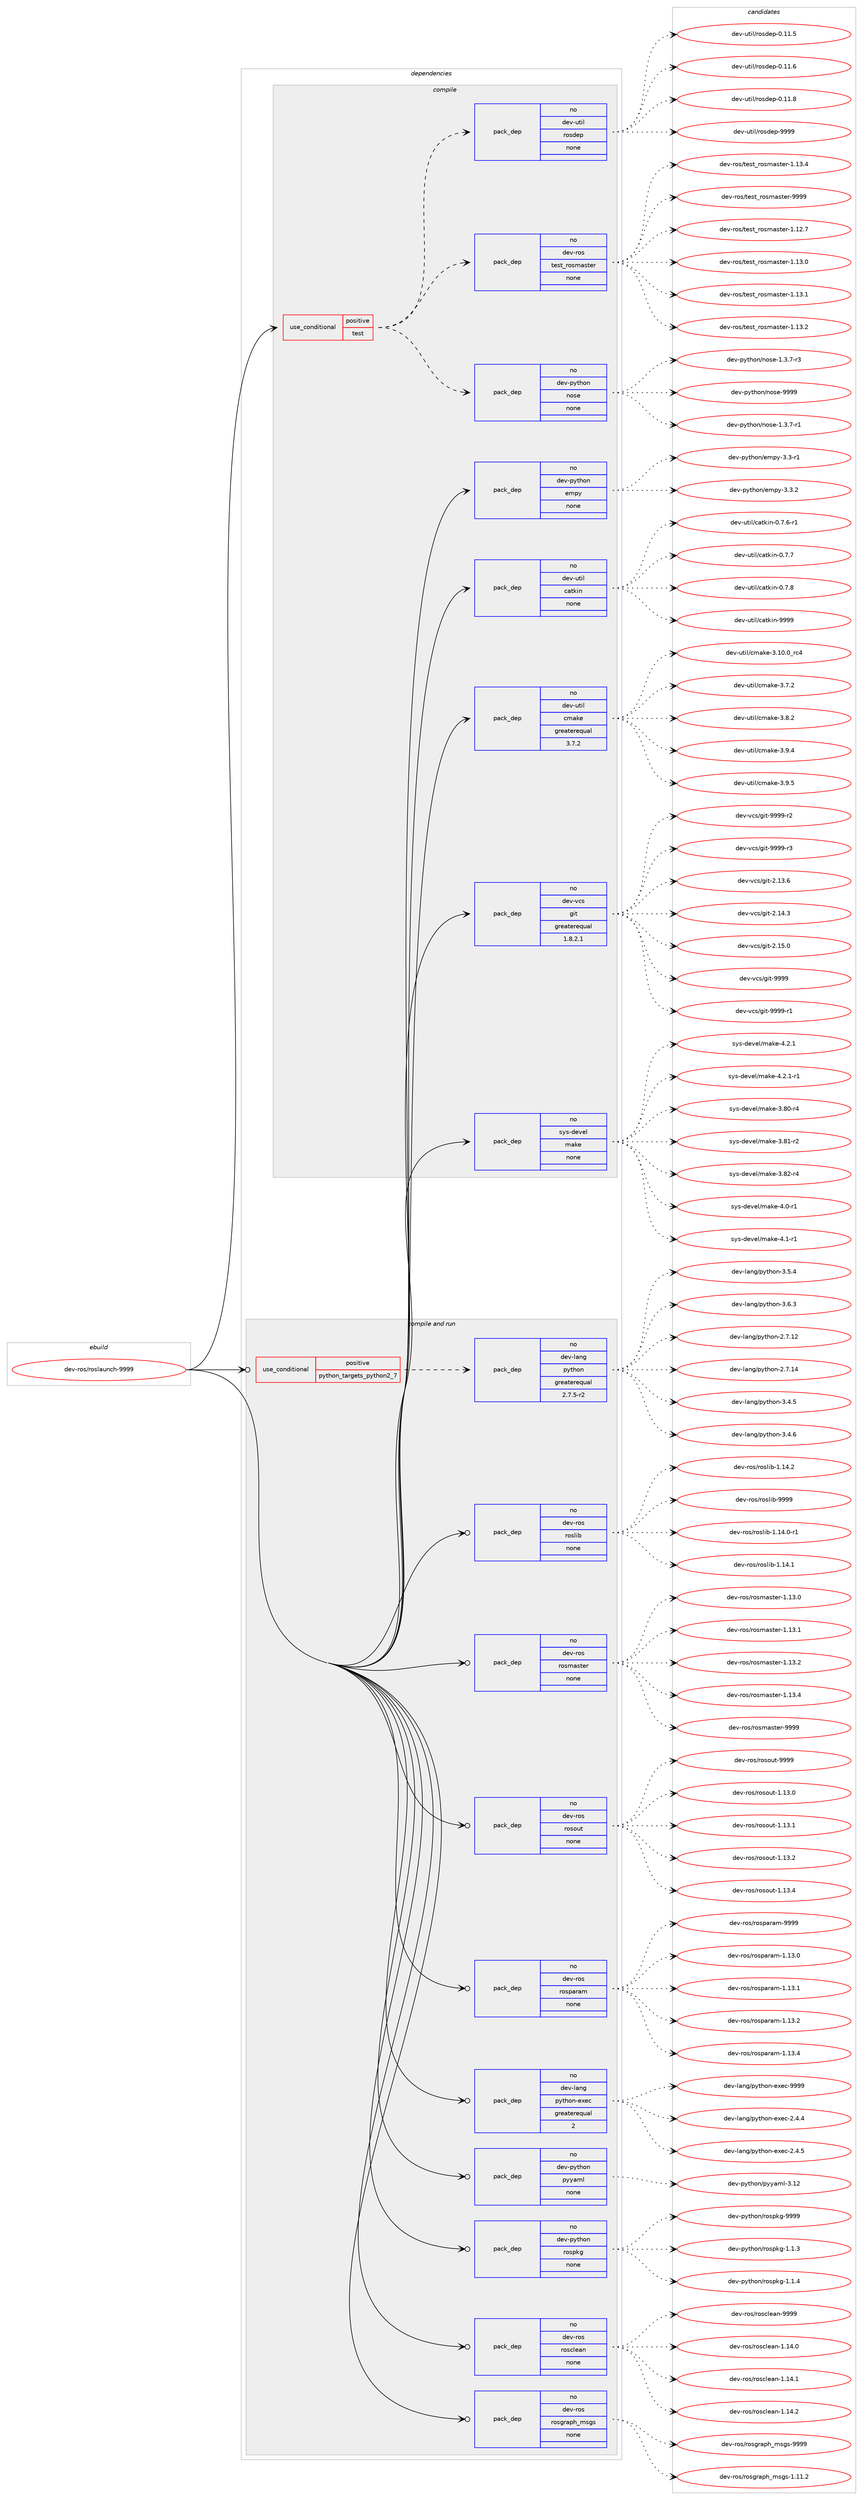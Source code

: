 digraph prolog {

# *************
# Graph options
# *************

newrank=true;
concentrate=true;
compound=true;
graph [rankdir=LR,fontname=Helvetica,fontsize=10,ranksep=1.5];#, ranksep=2.5, nodesep=0.2];
edge  [arrowhead=vee];
node  [fontname=Helvetica,fontsize=10];

# **********
# The ebuild
# **********

subgraph cluster_leftcol {
color=gray;
rank=same;
label=<<i>ebuild</i>>;
id [label="dev-ros/roslaunch-9999", color=red, width=4, href="../dev-ros/roslaunch-9999.svg"];
}

# ****************
# The dependencies
# ****************

subgraph cluster_midcol {
color=gray;
label=<<i>dependencies</i>>;
subgraph cluster_compile {
fillcolor="#eeeeee";
style=filled;
label=<<i>compile</i>>;
subgraph cond46668 {
dependency210045 [label=<<TABLE BORDER="0" CELLBORDER="1" CELLSPACING="0" CELLPADDING="4"><TR><TD ROWSPAN="3" CELLPADDING="10">use_conditional</TD></TR><TR><TD>positive</TD></TR><TR><TD>test</TD></TR></TABLE>>, shape=none, color=red];
subgraph pack159390 {
dependency210046 [label=<<TABLE BORDER="0" CELLBORDER="1" CELLSPACING="0" CELLPADDING="4" WIDTH="220"><TR><TD ROWSPAN="6" CELLPADDING="30">pack_dep</TD></TR><TR><TD WIDTH="110">no</TD></TR><TR><TD>dev-util</TD></TR><TR><TD>rosdep</TD></TR><TR><TD>none</TD></TR><TR><TD></TD></TR></TABLE>>, shape=none, color=blue];
}
dependency210045:e -> dependency210046:w [weight=20,style="dashed",arrowhead="vee"];
subgraph pack159391 {
dependency210047 [label=<<TABLE BORDER="0" CELLBORDER="1" CELLSPACING="0" CELLPADDING="4" WIDTH="220"><TR><TD ROWSPAN="6" CELLPADDING="30">pack_dep</TD></TR><TR><TD WIDTH="110">no</TD></TR><TR><TD>dev-python</TD></TR><TR><TD>nose</TD></TR><TR><TD>none</TD></TR><TR><TD></TD></TR></TABLE>>, shape=none, color=blue];
}
dependency210045:e -> dependency210047:w [weight=20,style="dashed",arrowhead="vee"];
subgraph pack159392 {
dependency210048 [label=<<TABLE BORDER="0" CELLBORDER="1" CELLSPACING="0" CELLPADDING="4" WIDTH="220"><TR><TD ROWSPAN="6" CELLPADDING="30">pack_dep</TD></TR><TR><TD WIDTH="110">no</TD></TR><TR><TD>dev-ros</TD></TR><TR><TD>test_rosmaster</TD></TR><TR><TD>none</TD></TR><TR><TD></TD></TR></TABLE>>, shape=none, color=blue];
}
dependency210045:e -> dependency210048:w [weight=20,style="dashed",arrowhead="vee"];
}
id:e -> dependency210045:w [weight=20,style="solid",arrowhead="vee"];
subgraph pack159393 {
dependency210049 [label=<<TABLE BORDER="0" CELLBORDER="1" CELLSPACING="0" CELLPADDING="4" WIDTH="220"><TR><TD ROWSPAN="6" CELLPADDING="30">pack_dep</TD></TR><TR><TD WIDTH="110">no</TD></TR><TR><TD>dev-python</TD></TR><TR><TD>empy</TD></TR><TR><TD>none</TD></TR><TR><TD></TD></TR></TABLE>>, shape=none, color=blue];
}
id:e -> dependency210049:w [weight=20,style="solid",arrowhead="vee"];
subgraph pack159394 {
dependency210050 [label=<<TABLE BORDER="0" CELLBORDER="1" CELLSPACING="0" CELLPADDING="4" WIDTH="220"><TR><TD ROWSPAN="6" CELLPADDING="30">pack_dep</TD></TR><TR><TD WIDTH="110">no</TD></TR><TR><TD>dev-util</TD></TR><TR><TD>catkin</TD></TR><TR><TD>none</TD></TR><TR><TD></TD></TR></TABLE>>, shape=none, color=blue];
}
id:e -> dependency210050:w [weight=20,style="solid",arrowhead="vee"];
subgraph pack159395 {
dependency210051 [label=<<TABLE BORDER="0" CELLBORDER="1" CELLSPACING="0" CELLPADDING="4" WIDTH="220"><TR><TD ROWSPAN="6" CELLPADDING="30">pack_dep</TD></TR><TR><TD WIDTH="110">no</TD></TR><TR><TD>dev-util</TD></TR><TR><TD>cmake</TD></TR><TR><TD>greaterequal</TD></TR><TR><TD>3.7.2</TD></TR></TABLE>>, shape=none, color=blue];
}
id:e -> dependency210051:w [weight=20,style="solid",arrowhead="vee"];
subgraph pack159396 {
dependency210052 [label=<<TABLE BORDER="0" CELLBORDER="1" CELLSPACING="0" CELLPADDING="4" WIDTH="220"><TR><TD ROWSPAN="6" CELLPADDING="30">pack_dep</TD></TR><TR><TD WIDTH="110">no</TD></TR><TR><TD>dev-vcs</TD></TR><TR><TD>git</TD></TR><TR><TD>greaterequal</TD></TR><TR><TD>1.8.2.1</TD></TR></TABLE>>, shape=none, color=blue];
}
id:e -> dependency210052:w [weight=20,style="solid",arrowhead="vee"];
subgraph pack159397 {
dependency210053 [label=<<TABLE BORDER="0" CELLBORDER="1" CELLSPACING="0" CELLPADDING="4" WIDTH="220"><TR><TD ROWSPAN="6" CELLPADDING="30">pack_dep</TD></TR><TR><TD WIDTH="110">no</TD></TR><TR><TD>sys-devel</TD></TR><TR><TD>make</TD></TR><TR><TD>none</TD></TR><TR><TD></TD></TR></TABLE>>, shape=none, color=blue];
}
id:e -> dependency210053:w [weight=20,style="solid",arrowhead="vee"];
}
subgraph cluster_compileandrun {
fillcolor="#eeeeee";
style=filled;
label=<<i>compile and run</i>>;
subgraph cond46669 {
dependency210054 [label=<<TABLE BORDER="0" CELLBORDER="1" CELLSPACING="0" CELLPADDING="4"><TR><TD ROWSPAN="3" CELLPADDING="10">use_conditional</TD></TR><TR><TD>positive</TD></TR><TR><TD>python_targets_python2_7</TD></TR></TABLE>>, shape=none, color=red];
subgraph pack159398 {
dependency210055 [label=<<TABLE BORDER="0" CELLBORDER="1" CELLSPACING="0" CELLPADDING="4" WIDTH="220"><TR><TD ROWSPAN="6" CELLPADDING="30">pack_dep</TD></TR><TR><TD WIDTH="110">no</TD></TR><TR><TD>dev-lang</TD></TR><TR><TD>python</TD></TR><TR><TD>greaterequal</TD></TR><TR><TD>2.7.5-r2</TD></TR></TABLE>>, shape=none, color=blue];
}
dependency210054:e -> dependency210055:w [weight=20,style="dashed",arrowhead="vee"];
}
id:e -> dependency210054:w [weight=20,style="solid",arrowhead="odotvee"];
subgraph pack159399 {
dependency210056 [label=<<TABLE BORDER="0" CELLBORDER="1" CELLSPACING="0" CELLPADDING="4" WIDTH="220"><TR><TD ROWSPAN="6" CELLPADDING="30">pack_dep</TD></TR><TR><TD WIDTH="110">no</TD></TR><TR><TD>dev-lang</TD></TR><TR><TD>python-exec</TD></TR><TR><TD>greaterequal</TD></TR><TR><TD>2</TD></TR></TABLE>>, shape=none, color=blue];
}
id:e -> dependency210056:w [weight=20,style="solid",arrowhead="odotvee"];
subgraph pack159400 {
dependency210057 [label=<<TABLE BORDER="0" CELLBORDER="1" CELLSPACING="0" CELLPADDING="4" WIDTH="220"><TR><TD ROWSPAN="6" CELLPADDING="30">pack_dep</TD></TR><TR><TD WIDTH="110">no</TD></TR><TR><TD>dev-python</TD></TR><TR><TD>pyyaml</TD></TR><TR><TD>none</TD></TR><TR><TD></TD></TR></TABLE>>, shape=none, color=blue];
}
id:e -> dependency210057:w [weight=20,style="solid",arrowhead="odotvee"];
subgraph pack159401 {
dependency210058 [label=<<TABLE BORDER="0" CELLBORDER="1" CELLSPACING="0" CELLPADDING="4" WIDTH="220"><TR><TD ROWSPAN="6" CELLPADDING="30">pack_dep</TD></TR><TR><TD WIDTH="110">no</TD></TR><TR><TD>dev-python</TD></TR><TR><TD>rospkg</TD></TR><TR><TD>none</TD></TR><TR><TD></TD></TR></TABLE>>, shape=none, color=blue];
}
id:e -> dependency210058:w [weight=20,style="solid",arrowhead="odotvee"];
subgraph pack159402 {
dependency210059 [label=<<TABLE BORDER="0" CELLBORDER="1" CELLSPACING="0" CELLPADDING="4" WIDTH="220"><TR><TD ROWSPAN="6" CELLPADDING="30">pack_dep</TD></TR><TR><TD WIDTH="110">no</TD></TR><TR><TD>dev-ros</TD></TR><TR><TD>rosclean</TD></TR><TR><TD>none</TD></TR><TR><TD></TD></TR></TABLE>>, shape=none, color=blue];
}
id:e -> dependency210059:w [weight=20,style="solid",arrowhead="odotvee"];
subgraph pack159403 {
dependency210060 [label=<<TABLE BORDER="0" CELLBORDER="1" CELLSPACING="0" CELLPADDING="4" WIDTH="220"><TR><TD ROWSPAN="6" CELLPADDING="30">pack_dep</TD></TR><TR><TD WIDTH="110">no</TD></TR><TR><TD>dev-ros</TD></TR><TR><TD>rosgraph_msgs</TD></TR><TR><TD>none</TD></TR><TR><TD></TD></TR></TABLE>>, shape=none, color=blue];
}
id:e -> dependency210060:w [weight=20,style="solid",arrowhead="odotvee"];
subgraph pack159404 {
dependency210061 [label=<<TABLE BORDER="0" CELLBORDER="1" CELLSPACING="0" CELLPADDING="4" WIDTH="220"><TR><TD ROWSPAN="6" CELLPADDING="30">pack_dep</TD></TR><TR><TD WIDTH="110">no</TD></TR><TR><TD>dev-ros</TD></TR><TR><TD>roslib</TD></TR><TR><TD>none</TD></TR><TR><TD></TD></TR></TABLE>>, shape=none, color=blue];
}
id:e -> dependency210061:w [weight=20,style="solid",arrowhead="odotvee"];
subgraph pack159405 {
dependency210062 [label=<<TABLE BORDER="0" CELLBORDER="1" CELLSPACING="0" CELLPADDING="4" WIDTH="220"><TR><TD ROWSPAN="6" CELLPADDING="30">pack_dep</TD></TR><TR><TD WIDTH="110">no</TD></TR><TR><TD>dev-ros</TD></TR><TR><TD>rosmaster</TD></TR><TR><TD>none</TD></TR><TR><TD></TD></TR></TABLE>>, shape=none, color=blue];
}
id:e -> dependency210062:w [weight=20,style="solid",arrowhead="odotvee"];
subgraph pack159406 {
dependency210063 [label=<<TABLE BORDER="0" CELLBORDER="1" CELLSPACING="0" CELLPADDING="4" WIDTH="220"><TR><TD ROWSPAN="6" CELLPADDING="30">pack_dep</TD></TR><TR><TD WIDTH="110">no</TD></TR><TR><TD>dev-ros</TD></TR><TR><TD>rosout</TD></TR><TR><TD>none</TD></TR><TR><TD></TD></TR></TABLE>>, shape=none, color=blue];
}
id:e -> dependency210063:w [weight=20,style="solid",arrowhead="odotvee"];
subgraph pack159407 {
dependency210064 [label=<<TABLE BORDER="0" CELLBORDER="1" CELLSPACING="0" CELLPADDING="4" WIDTH="220"><TR><TD ROWSPAN="6" CELLPADDING="30">pack_dep</TD></TR><TR><TD WIDTH="110">no</TD></TR><TR><TD>dev-ros</TD></TR><TR><TD>rosparam</TD></TR><TR><TD>none</TD></TR><TR><TD></TD></TR></TABLE>>, shape=none, color=blue];
}
id:e -> dependency210064:w [weight=20,style="solid",arrowhead="odotvee"];
}
subgraph cluster_run {
fillcolor="#eeeeee";
style=filled;
label=<<i>run</i>>;
}
}

# **************
# The candidates
# **************

subgraph cluster_choices {
rank=same;
color=gray;
label=<<i>candidates</i>>;

subgraph choice159390 {
color=black;
nodesep=1;
choice100101118451171161051084711411111510010111245484649494653 [label="dev-util/rosdep-0.11.5", color=red, width=4,href="../dev-util/rosdep-0.11.5.svg"];
choice100101118451171161051084711411111510010111245484649494654 [label="dev-util/rosdep-0.11.6", color=red, width=4,href="../dev-util/rosdep-0.11.6.svg"];
choice100101118451171161051084711411111510010111245484649494656 [label="dev-util/rosdep-0.11.8", color=red, width=4,href="../dev-util/rosdep-0.11.8.svg"];
choice10010111845117116105108471141111151001011124557575757 [label="dev-util/rosdep-9999", color=red, width=4,href="../dev-util/rosdep-9999.svg"];
dependency210046:e -> choice100101118451171161051084711411111510010111245484649494653:w [style=dotted,weight="100"];
dependency210046:e -> choice100101118451171161051084711411111510010111245484649494654:w [style=dotted,weight="100"];
dependency210046:e -> choice100101118451171161051084711411111510010111245484649494656:w [style=dotted,weight="100"];
dependency210046:e -> choice10010111845117116105108471141111151001011124557575757:w [style=dotted,weight="100"];
}
subgraph choice159391 {
color=black;
nodesep=1;
choice10010111845112121116104111110471101111151014549465146554511449 [label="dev-python/nose-1.3.7-r1", color=red, width=4,href="../dev-python/nose-1.3.7-r1.svg"];
choice10010111845112121116104111110471101111151014549465146554511451 [label="dev-python/nose-1.3.7-r3", color=red, width=4,href="../dev-python/nose-1.3.7-r3.svg"];
choice10010111845112121116104111110471101111151014557575757 [label="dev-python/nose-9999", color=red, width=4,href="../dev-python/nose-9999.svg"];
dependency210047:e -> choice10010111845112121116104111110471101111151014549465146554511449:w [style=dotted,weight="100"];
dependency210047:e -> choice10010111845112121116104111110471101111151014549465146554511451:w [style=dotted,weight="100"];
dependency210047:e -> choice10010111845112121116104111110471101111151014557575757:w [style=dotted,weight="100"];
}
subgraph choice159392 {
color=black;
nodesep=1;
choice1001011184511411111547116101115116951141111151099711511610111445494649504655 [label="dev-ros/test_rosmaster-1.12.7", color=red, width=4,href="../dev-ros/test_rosmaster-1.12.7.svg"];
choice1001011184511411111547116101115116951141111151099711511610111445494649514648 [label="dev-ros/test_rosmaster-1.13.0", color=red, width=4,href="../dev-ros/test_rosmaster-1.13.0.svg"];
choice1001011184511411111547116101115116951141111151099711511610111445494649514649 [label="dev-ros/test_rosmaster-1.13.1", color=red, width=4,href="../dev-ros/test_rosmaster-1.13.1.svg"];
choice1001011184511411111547116101115116951141111151099711511610111445494649514650 [label="dev-ros/test_rosmaster-1.13.2", color=red, width=4,href="../dev-ros/test_rosmaster-1.13.2.svg"];
choice1001011184511411111547116101115116951141111151099711511610111445494649514652 [label="dev-ros/test_rosmaster-1.13.4", color=red, width=4,href="../dev-ros/test_rosmaster-1.13.4.svg"];
choice100101118451141111154711610111511695114111115109971151161011144557575757 [label="dev-ros/test_rosmaster-9999", color=red, width=4,href="../dev-ros/test_rosmaster-9999.svg"];
dependency210048:e -> choice1001011184511411111547116101115116951141111151099711511610111445494649504655:w [style=dotted,weight="100"];
dependency210048:e -> choice1001011184511411111547116101115116951141111151099711511610111445494649514648:w [style=dotted,weight="100"];
dependency210048:e -> choice1001011184511411111547116101115116951141111151099711511610111445494649514649:w [style=dotted,weight="100"];
dependency210048:e -> choice1001011184511411111547116101115116951141111151099711511610111445494649514650:w [style=dotted,weight="100"];
dependency210048:e -> choice1001011184511411111547116101115116951141111151099711511610111445494649514652:w [style=dotted,weight="100"];
dependency210048:e -> choice100101118451141111154711610111511695114111115109971151161011144557575757:w [style=dotted,weight="100"];
}
subgraph choice159393 {
color=black;
nodesep=1;
choice1001011184511212111610411111047101109112121455146514511449 [label="dev-python/empy-3.3-r1", color=red, width=4,href="../dev-python/empy-3.3-r1.svg"];
choice1001011184511212111610411111047101109112121455146514650 [label="dev-python/empy-3.3.2", color=red, width=4,href="../dev-python/empy-3.3.2.svg"];
dependency210049:e -> choice1001011184511212111610411111047101109112121455146514511449:w [style=dotted,weight="100"];
dependency210049:e -> choice1001011184511212111610411111047101109112121455146514650:w [style=dotted,weight="100"];
}
subgraph choice159394 {
color=black;
nodesep=1;
choice100101118451171161051084799971161071051104548465546544511449 [label="dev-util/catkin-0.7.6-r1", color=red, width=4,href="../dev-util/catkin-0.7.6-r1.svg"];
choice10010111845117116105108479997116107105110454846554655 [label="dev-util/catkin-0.7.7", color=red, width=4,href="../dev-util/catkin-0.7.7.svg"];
choice10010111845117116105108479997116107105110454846554656 [label="dev-util/catkin-0.7.8", color=red, width=4,href="../dev-util/catkin-0.7.8.svg"];
choice100101118451171161051084799971161071051104557575757 [label="dev-util/catkin-9999", color=red, width=4,href="../dev-util/catkin-9999.svg"];
dependency210050:e -> choice100101118451171161051084799971161071051104548465546544511449:w [style=dotted,weight="100"];
dependency210050:e -> choice10010111845117116105108479997116107105110454846554655:w [style=dotted,weight="100"];
dependency210050:e -> choice10010111845117116105108479997116107105110454846554656:w [style=dotted,weight="100"];
dependency210050:e -> choice100101118451171161051084799971161071051104557575757:w [style=dotted,weight="100"];
}
subgraph choice159395 {
color=black;
nodesep=1;
choice1001011184511711610510847991099710710145514649484648951149952 [label="dev-util/cmake-3.10.0_rc4", color=red, width=4,href="../dev-util/cmake-3.10.0_rc4.svg"];
choice10010111845117116105108479910997107101455146554650 [label="dev-util/cmake-3.7.2", color=red, width=4,href="../dev-util/cmake-3.7.2.svg"];
choice10010111845117116105108479910997107101455146564650 [label="dev-util/cmake-3.8.2", color=red, width=4,href="../dev-util/cmake-3.8.2.svg"];
choice10010111845117116105108479910997107101455146574652 [label="dev-util/cmake-3.9.4", color=red, width=4,href="../dev-util/cmake-3.9.4.svg"];
choice10010111845117116105108479910997107101455146574653 [label="dev-util/cmake-3.9.5", color=red, width=4,href="../dev-util/cmake-3.9.5.svg"];
dependency210051:e -> choice1001011184511711610510847991099710710145514649484648951149952:w [style=dotted,weight="100"];
dependency210051:e -> choice10010111845117116105108479910997107101455146554650:w [style=dotted,weight="100"];
dependency210051:e -> choice10010111845117116105108479910997107101455146564650:w [style=dotted,weight="100"];
dependency210051:e -> choice10010111845117116105108479910997107101455146574652:w [style=dotted,weight="100"];
dependency210051:e -> choice10010111845117116105108479910997107101455146574653:w [style=dotted,weight="100"];
}
subgraph choice159396 {
color=black;
nodesep=1;
choice10010111845118991154710310511645504649514654 [label="dev-vcs/git-2.13.6", color=red, width=4,href="../dev-vcs/git-2.13.6.svg"];
choice10010111845118991154710310511645504649524651 [label="dev-vcs/git-2.14.3", color=red, width=4,href="../dev-vcs/git-2.14.3.svg"];
choice10010111845118991154710310511645504649534648 [label="dev-vcs/git-2.15.0", color=red, width=4,href="../dev-vcs/git-2.15.0.svg"];
choice1001011184511899115471031051164557575757 [label="dev-vcs/git-9999", color=red, width=4,href="../dev-vcs/git-9999.svg"];
choice10010111845118991154710310511645575757574511449 [label="dev-vcs/git-9999-r1", color=red, width=4,href="../dev-vcs/git-9999-r1.svg"];
choice10010111845118991154710310511645575757574511450 [label="dev-vcs/git-9999-r2", color=red, width=4,href="../dev-vcs/git-9999-r2.svg"];
choice10010111845118991154710310511645575757574511451 [label="dev-vcs/git-9999-r3", color=red, width=4,href="../dev-vcs/git-9999-r3.svg"];
dependency210052:e -> choice10010111845118991154710310511645504649514654:w [style=dotted,weight="100"];
dependency210052:e -> choice10010111845118991154710310511645504649524651:w [style=dotted,weight="100"];
dependency210052:e -> choice10010111845118991154710310511645504649534648:w [style=dotted,weight="100"];
dependency210052:e -> choice1001011184511899115471031051164557575757:w [style=dotted,weight="100"];
dependency210052:e -> choice10010111845118991154710310511645575757574511449:w [style=dotted,weight="100"];
dependency210052:e -> choice10010111845118991154710310511645575757574511450:w [style=dotted,weight="100"];
dependency210052:e -> choice10010111845118991154710310511645575757574511451:w [style=dotted,weight="100"];
}
subgraph choice159397 {
color=black;
nodesep=1;
choice11512111545100101118101108471099710710145514656484511452 [label="sys-devel/make-3.80-r4", color=red, width=4,href="../sys-devel/make-3.80-r4.svg"];
choice11512111545100101118101108471099710710145514656494511450 [label="sys-devel/make-3.81-r2", color=red, width=4,href="../sys-devel/make-3.81-r2.svg"];
choice11512111545100101118101108471099710710145514656504511452 [label="sys-devel/make-3.82-r4", color=red, width=4,href="../sys-devel/make-3.82-r4.svg"];
choice115121115451001011181011084710997107101455246484511449 [label="sys-devel/make-4.0-r1", color=red, width=4,href="../sys-devel/make-4.0-r1.svg"];
choice115121115451001011181011084710997107101455246494511449 [label="sys-devel/make-4.1-r1", color=red, width=4,href="../sys-devel/make-4.1-r1.svg"];
choice115121115451001011181011084710997107101455246504649 [label="sys-devel/make-4.2.1", color=red, width=4,href="../sys-devel/make-4.2.1.svg"];
choice1151211154510010111810110847109971071014552465046494511449 [label="sys-devel/make-4.2.1-r1", color=red, width=4,href="../sys-devel/make-4.2.1-r1.svg"];
dependency210053:e -> choice11512111545100101118101108471099710710145514656484511452:w [style=dotted,weight="100"];
dependency210053:e -> choice11512111545100101118101108471099710710145514656494511450:w [style=dotted,weight="100"];
dependency210053:e -> choice11512111545100101118101108471099710710145514656504511452:w [style=dotted,weight="100"];
dependency210053:e -> choice115121115451001011181011084710997107101455246484511449:w [style=dotted,weight="100"];
dependency210053:e -> choice115121115451001011181011084710997107101455246494511449:w [style=dotted,weight="100"];
dependency210053:e -> choice115121115451001011181011084710997107101455246504649:w [style=dotted,weight="100"];
dependency210053:e -> choice1151211154510010111810110847109971071014552465046494511449:w [style=dotted,weight="100"];
}
subgraph choice159398 {
color=black;
nodesep=1;
choice10010111845108971101034711212111610411111045504655464950 [label="dev-lang/python-2.7.12", color=red, width=4,href="../dev-lang/python-2.7.12.svg"];
choice10010111845108971101034711212111610411111045504655464952 [label="dev-lang/python-2.7.14", color=red, width=4,href="../dev-lang/python-2.7.14.svg"];
choice100101118451089711010347112121116104111110455146524653 [label="dev-lang/python-3.4.5", color=red, width=4,href="../dev-lang/python-3.4.5.svg"];
choice100101118451089711010347112121116104111110455146524654 [label="dev-lang/python-3.4.6", color=red, width=4,href="../dev-lang/python-3.4.6.svg"];
choice100101118451089711010347112121116104111110455146534652 [label="dev-lang/python-3.5.4", color=red, width=4,href="../dev-lang/python-3.5.4.svg"];
choice100101118451089711010347112121116104111110455146544651 [label="dev-lang/python-3.6.3", color=red, width=4,href="../dev-lang/python-3.6.3.svg"];
dependency210055:e -> choice10010111845108971101034711212111610411111045504655464950:w [style=dotted,weight="100"];
dependency210055:e -> choice10010111845108971101034711212111610411111045504655464952:w [style=dotted,weight="100"];
dependency210055:e -> choice100101118451089711010347112121116104111110455146524653:w [style=dotted,weight="100"];
dependency210055:e -> choice100101118451089711010347112121116104111110455146524654:w [style=dotted,weight="100"];
dependency210055:e -> choice100101118451089711010347112121116104111110455146534652:w [style=dotted,weight="100"];
dependency210055:e -> choice100101118451089711010347112121116104111110455146544651:w [style=dotted,weight="100"];
}
subgraph choice159399 {
color=black;
nodesep=1;
choice1001011184510897110103471121211161041111104510112010199455046524652 [label="dev-lang/python-exec-2.4.4", color=red, width=4,href="../dev-lang/python-exec-2.4.4.svg"];
choice1001011184510897110103471121211161041111104510112010199455046524653 [label="dev-lang/python-exec-2.4.5", color=red, width=4,href="../dev-lang/python-exec-2.4.5.svg"];
choice10010111845108971101034711212111610411111045101120101994557575757 [label="dev-lang/python-exec-9999", color=red, width=4,href="../dev-lang/python-exec-9999.svg"];
dependency210056:e -> choice1001011184510897110103471121211161041111104510112010199455046524652:w [style=dotted,weight="100"];
dependency210056:e -> choice1001011184510897110103471121211161041111104510112010199455046524653:w [style=dotted,weight="100"];
dependency210056:e -> choice10010111845108971101034711212111610411111045101120101994557575757:w [style=dotted,weight="100"];
}
subgraph choice159400 {
color=black;
nodesep=1;
choice1001011184511212111610411111047112121121971091084551464950 [label="dev-python/pyyaml-3.12", color=red, width=4,href="../dev-python/pyyaml-3.12.svg"];
dependency210057:e -> choice1001011184511212111610411111047112121121971091084551464950:w [style=dotted,weight="100"];
}
subgraph choice159401 {
color=black;
nodesep=1;
choice1001011184511212111610411111047114111115112107103454946494651 [label="dev-python/rospkg-1.1.3", color=red, width=4,href="../dev-python/rospkg-1.1.3.svg"];
choice1001011184511212111610411111047114111115112107103454946494652 [label="dev-python/rospkg-1.1.4", color=red, width=4,href="../dev-python/rospkg-1.1.4.svg"];
choice10010111845112121116104111110471141111151121071034557575757 [label="dev-python/rospkg-9999", color=red, width=4,href="../dev-python/rospkg-9999.svg"];
dependency210058:e -> choice1001011184511212111610411111047114111115112107103454946494651:w [style=dotted,weight="100"];
dependency210058:e -> choice1001011184511212111610411111047114111115112107103454946494652:w [style=dotted,weight="100"];
dependency210058:e -> choice10010111845112121116104111110471141111151121071034557575757:w [style=dotted,weight="100"];
}
subgraph choice159402 {
color=black;
nodesep=1;
choice1001011184511411111547114111115991081019711045494649524648 [label="dev-ros/rosclean-1.14.0", color=red, width=4,href="../dev-ros/rosclean-1.14.0.svg"];
choice1001011184511411111547114111115991081019711045494649524649 [label="dev-ros/rosclean-1.14.1", color=red, width=4,href="../dev-ros/rosclean-1.14.1.svg"];
choice1001011184511411111547114111115991081019711045494649524650 [label="dev-ros/rosclean-1.14.2", color=red, width=4,href="../dev-ros/rosclean-1.14.2.svg"];
choice100101118451141111154711411111599108101971104557575757 [label="dev-ros/rosclean-9999", color=red, width=4,href="../dev-ros/rosclean-9999.svg"];
dependency210059:e -> choice1001011184511411111547114111115991081019711045494649524648:w [style=dotted,weight="100"];
dependency210059:e -> choice1001011184511411111547114111115991081019711045494649524649:w [style=dotted,weight="100"];
dependency210059:e -> choice1001011184511411111547114111115991081019711045494649524650:w [style=dotted,weight="100"];
dependency210059:e -> choice100101118451141111154711411111599108101971104557575757:w [style=dotted,weight="100"];
}
subgraph choice159403 {
color=black;
nodesep=1;
choice1001011184511411111547114111115103114971121049510911510311545494649494650 [label="dev-ros/rosgraph_msgs-1.11.2", color=red, width=4,href="../dev-ros/rosgraph_msgs-1.11.2.svg"];
choice100101118451141111154711411111510311497112104951091151031154557575757 [label="dev-ros/rosgraph_msgs-9999", color=red, width=4,href="../dev-ros/rosgraph_msgs-9999.svg"];
dependency210060:e -> choice1001011184511411111547114111115103114971121049510911510311545494649494650:w [style=dotted,weight="100"];
dependency210060:e -> choice100101118451141111154711411111510311497112104951091151031154557575757:w [style=dotted,weight="100"];
}
subgraph choice159404 {
color=black;
nodesep=1;
choice100101118451141111154711411111510810598454946495246484511449 [label="dev-ros/roslib-1.14.0-r1", color=red, width=4,href="../dev-ros/roslib-1.14.0-r1.svg"];
choice10010111845114111115471141111151081059845494649524649 [label="dev-ros/roslib-1.14.1", color=red, width=4,href="../dev-ros/roslib-1.14.1.svg"];
choice10010111845114111115471141111151081059845494649524650 [label="dev-ros/roslib-1.14.2", color=red, width=4,href="../dev-ros/roslib-1.14.2.svg"];
choice1001011184511411111547114111115108105984557575757 [label="dev-ros/roslib-9999", color=red, width=4,href="../dev-ros/roslib-9999.svg"];
dependency210061:e -> choice100101118451141111154711411111510810598454946495246484511449:w [style=dotted,weight="100"];
dependency210061:e -> choice10010111845114111115471141111151081059845494649524649:w [style=dotted,weight="100"];
dependency210061:e -> choice10010111845114111115471141111151081059845494649524650:w [style=dotted,weight="100"];
dependency210061:e -> choice1001011184511411111547114111115108105984557575757:w [style=dotted,weight="100"];
}
subgraph choice159405 {
color=black;
nodesep=1;
choice10010111845114111115471141111151099711511610111445494649514648 [label="dev-ros/rosmaster-1.13.0", color=red, width=4,href="../dev-ros/rosmaster-1.13.0.svg"];
choice10010111845114111115471141111151099711511610111445494649514649 [label="dev-ros/rosmaster-1.13.1", color=red, width=4,href="../dev-ros/rosmaster-1.13.1.svg"];
choice10010111845114111115471141111151099711511610111445494649514650 [label="dev-ros/rosmaster-1.13.2", color=red, width=4,href="../dev-ros/rosmaster-1.13.2.svg"];
choice10010111845114111115471141111151099711511610111445494649514652 [label="dev-ros/rosmaster-1.13.4", color=red, width=4,href="../dev-ros/rosmaster-1.13.4.svg"];
choice1001011184511411111547114111115109971151161011144557575757 [label="dev-ros/rosmaster-9999", color=red, width=4,href="../dev-ros/rosmaster-9999.svg"];
dependency210062:e -> choice10010111845114111115471141111151099711511610111445494649514648:w [style=dotted,weight="100"];
dependency210062:e -> choice10010111845114111115471141111151099711511610111445494649514649:w [style=dotted,weight="100"];
dependency210062:e -> choice10010111845114111115471141111151099711511610111445494649514650:w [style=dotted,weight="100"];
dependency210062:e -> choice10010111845114111115471141111151099711511610111445494649514652:w [style=dotted,weight="100"];
dependency210062:e -> choice1001011184511411111547114111115109971151161011144557575757:w [style=dotted,weight="100"];
}
subgraph choice159406 {
color=black;
nodesep=1;
choice100101118451141111154711411111511111711645494649514648 [label="dev-ros/rosout-1.13.0", color=red, width=4,href="../dev-ros/rosout-1.13.0.svg"];
choice100101118451141111154711411111511111711645494649514649 [label="dev-ros/rosout-1.13.1", color=red, width=4,href="../dev-ros/rosout-1.13.1.svg"];
choice100101118451141111154711411111511111711645494649514650 [label="dev-ros/rosout-1.13.2", color=red, width=4,href="../dev-ros/rosout-1.13.2.svg"];
choice100101118451141111154711411111511111711645494649514652 [label="dev-ros/rosout-1.13.4", color=red, width=4,href="../dev-ros/rosout-1.13.4.svg"];
choice10010111845114111115471141111151111171164557575757 [label="dev-ros/rosout-9999", color=red, width=4,href="../dev-ros/rosout-9999.svg"];
dependency210063:e -> choice100101118451141111154711411111511111711645494649514648:w [style=dotted,weight="100"];
dependency210063:e -> choice100101118451141111154711411111511111711645494649514649:w [style=dotted,weight="100"];
dependency210063:e -> choice100101118451141111154711411111511111711645494649514650:w [style=dotted,weight="100"];
dependency210063:e -> choice100101118451141111154711411111511111711645494649514652:w [style=dotted,weight="100"];
dependency210063:e -> choice10010111845114111115471141111151111171164557575757:w [style=dotted,weight="100"];
}
subgraph choice159407 {
color=black;
nodesep=1;
choice1001011184511411111547114111115112971149710945494649514648 [label="dev-ros/rosparam-1.13.0", color=red, width=4,href="../dev-ros/rosparam-1.13.0.svg"];
choice1001011184511411111547114111115112971149710945494649514649 [label="dev-ros/rosparam-1.13.1", color=red, width=4,href="../dev-ros/rosparam-1.13.1.svg"];
choice1001011184511411111547114111115112971149710945494649514650 [label="dev-ros/rosparam-1.13.2", color=red, width=4,href="../dev-ros/rosparam-1.13.2.svg"];
choice1001011184511411111547114111115112971149710945494649514652 [label="dev-ros/rosparam-1.13.4", color=red, width=4,href="../dev-ros/rosparam-1.13.4.svg"];
choice100101118451141111154711411111511297114971094557575757 [label="dev-ros/rosparam-9999", color=red, width=4,href="../dev-ros/rosparam-9999.svg"];
dependency210064:e -> choice1001011184511411111547114111115112971149710945494649514648:w [style=dotted,weight="100"];
dependency210064:e -> choice1001011184511411111547114111115112971149710945494649514649:w [style=dotted,weight="100"];
dependency210064:e -> choice1001011184511411111547114111115112971149710945494649514650:w [style=dotted,weight="100"];
dependency210064:e -> choice1001011184511411111547114111115112971149710945494649514652:w [style=dotted,weight="100"];
dependency210064:e -> choice100101118451141111154711411111511297114971094557575757:w [style=dotted,weight="100"];
}
}

}
